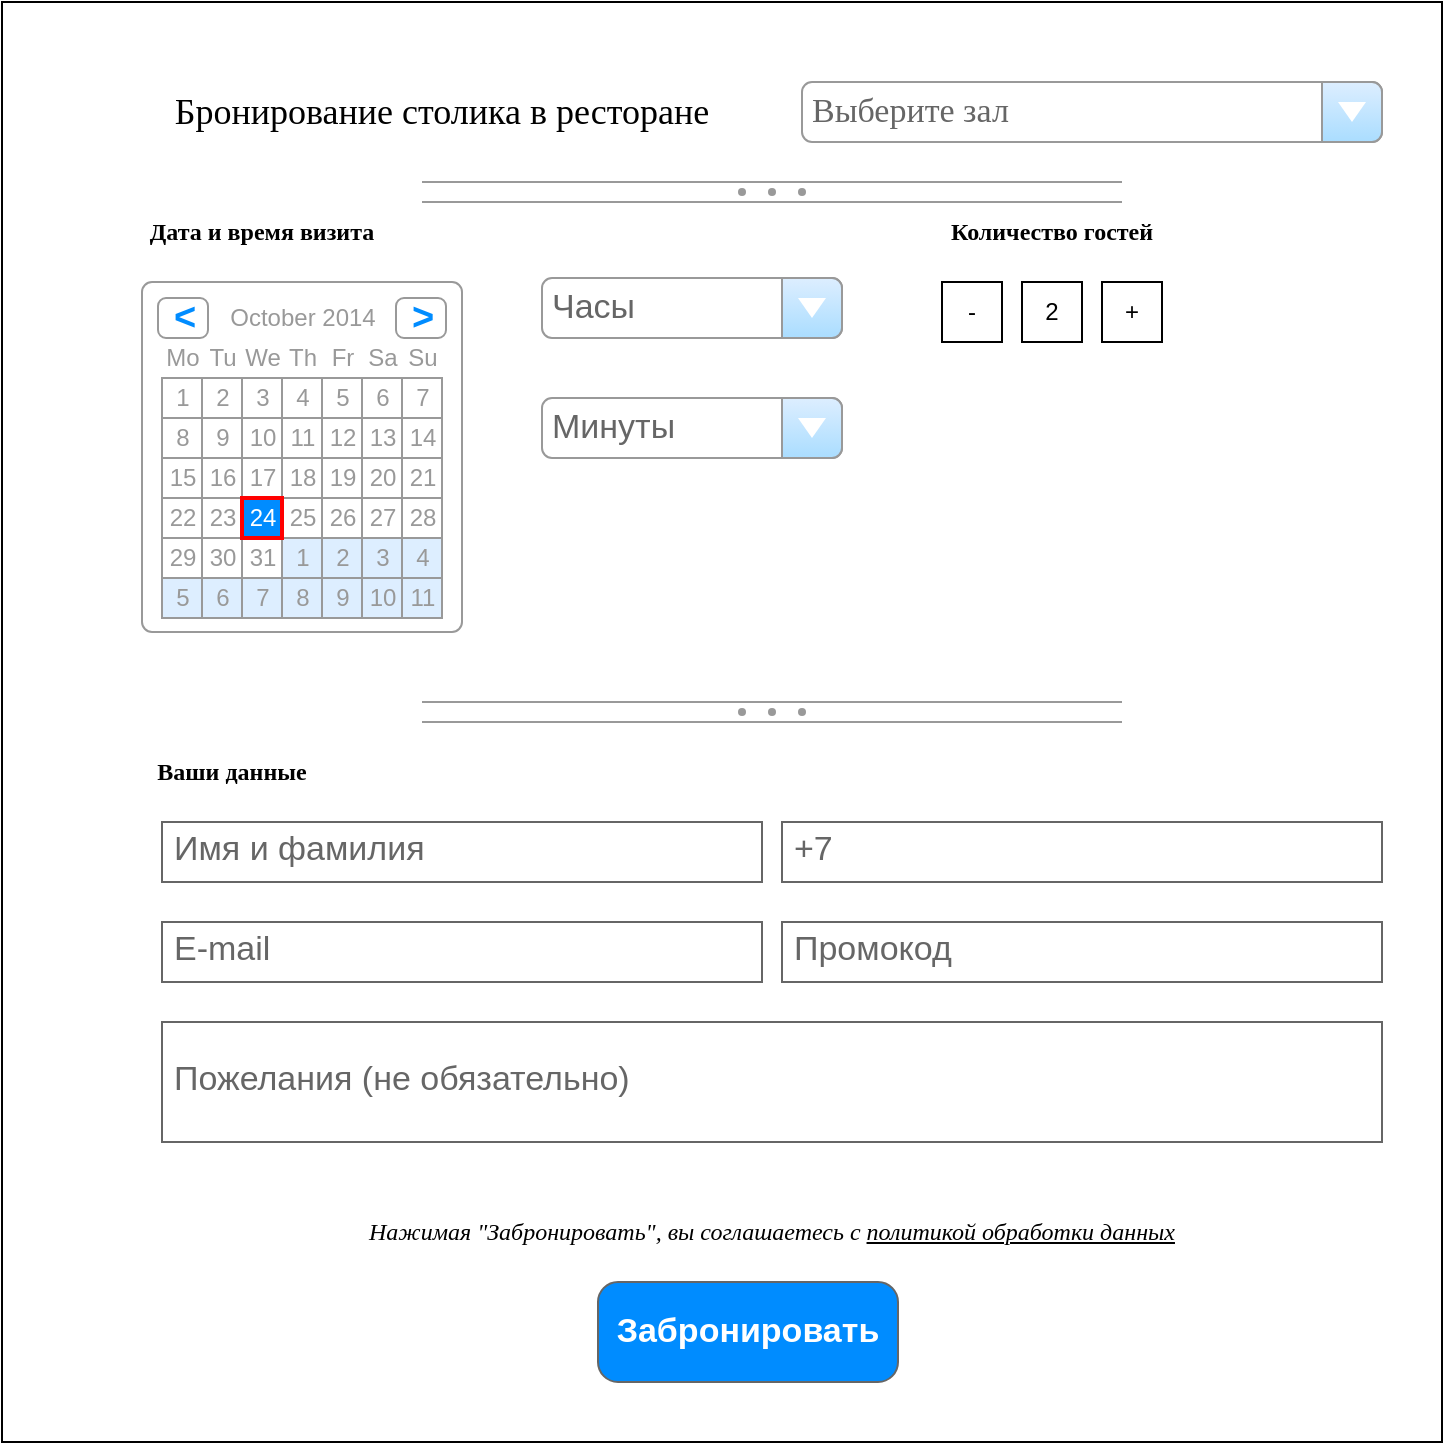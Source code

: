 <mxfile version="21.7.5" type="device">
  <diagram name="Page-1" id="f1b7ffb7-ca1e-a977-7cf5-a751b3c06c05">
    <mxGraphModel dx="1386" dy="759" grid="1" gridSize="10" guides="1" tooltips="1" connect="1" arrows="1" fold="1" page="1" pageScale="1" pageWidth="826" pageHeight="1169" background="none" math="0" shadow="0">
      <root>
        <mxCell id="0" />
        <mxCell id="1" parent="0" />
        <mxCell id="TLNoRaSJAuAxgg7zqvwj-75" value="" style="whiteSpace=wrap;html=1;aspect=fixed;" vertex="1" parent="1">
          <mxGeometry x="40" y="30" width="720" height="720" as="geometry" />
        </mxCell>
        <mxCell id="TLNoRaSJAuAxgg7zqvwj-76" value="&lt;font style=&quot;font-size: 18px;&quot; face=&quot;Comic Sans MS&quot;&gt;Бронирование столика в ресторане&lt;/font&gt;" style="text;html=1;strokeColor=none;fillColor=none;align=center;verticalAlign=middle;whiteSpace=wrap;rounded=0;" vertex="1" parent="1">
          <mxGeometry x="80" y="70" width="360" height="30" as="geometry" />
        </mxCell>
        <mxCell id="TLNoRaSJAuAxgg7zqvwj-77" value="&lt;font face=&quot;Comic Sans MS&quot;&gt;Выберите зал&lt;/font&gt;" style="strokeWidth=1;shadow=0;dashed=0;align=center;html=1;shape=mxgraph.mockup.forms.comboBox;strokeColor=#999999;fillColor=#ddeeff;align=left;fillColor2=#aaddff;mainText=;fontColor=#666666;fontSize=17;spacingLeft=3;" vertex="1" parent="1">
          <mxGeometry x="440" y="70" width="290" height="30" as="geometry" />
        </mxCell>
        <mxCell id="TLNoRaSJAuAxgg7zqvwj-82" value="&lt;font face=&quot;Comic Sans MS&quot;&gt;&lt;b&gt;Дата и время визита&lt;/b&gt;&lt;/font&gt;" style="text;html=1;strokeColor=none;fillColor=none;align=center;verticalAlign=middle;whiteSpace=wrap;rounded=0;" vertex="1" parent="1">
          <mxGeometry x="100" y="130" width="140" height="30" as="geometry" />
        </mxCell>
        <mxCell id="TLNoRaSJAuAxgg7zqvwj-84" value="" style="strokeWidth=1;shadow=0;dashed=0;align=center;html=1;shape=mxgraph.mockup.forms.rrect;rSize=5;strokeColor=#999999;fillColor=#ffffff;" vertex="1" parent="1">
          <mxGeometry x="110" y="170" width="160" height="175" as="geometry" />
        </mxCell>
        <mxCell id="TLNoRaSJAuAxgg7zqvwj-85" value="October 2014" style="strokeWidth=1;shadow=0;dashed=0;align=center;html=1;shape=mxgraph.mockup.forms.anchor;fontColor=#999999;" vertex="1" parent="TLNoRaSJAuAxgg7zqvwj-84">
          <mxGeometry x="30" y="8" width="100" height="20" as="geometry" />
        </mxCell>
        <mxCell id="TLNoRaSJAuAxgg7zqvwj-86" value="&lt;" style="strokeWidth=1;shadow=0;dashed=0;align=center;html=1;shape=mxgraph.mockup.forms.rrect;rSize=4;strokeColor=#999999;fontColor=#008cff;fontSize=19;fontStyle=1;" vertex="1" parent="TLNoRaSJAuAxgg7zqvwj-84">
          <mxGeometry x="8" y="8" width="25" height="20" as="geometry" />
        </mxCell>
        <mxCell id="TLNoRaSJAuAxgg7zqvwj-87" value="&gt;" style="strokeWidth=1;shadow=0;dashed=0;align=center;html=1;shape=mxgraph.mockup.forms.rrect;rSize=4;strokeColor=#999999;fontColor=#008cff;fontSize=19;fontStyle=1;" vertex="1" parent="TLNoRaSJAuAxgg7zqvwj-84">
          <mxGeometry x="127" y="8" width="25" height="20" as="geometry" />
        </mxCell>
        <mxCell id="TLNoRaSJAuAxgg7zqvwj-88" value="Mo" style="strokeWidth=1;shadow=0;dashed=0;align=center;html=1;shape=mxgraph.mockup.forms.anchor;fontColor=#999999;" vertex="1" parent="TLNoRaSJAuAxgg7zqvwj-84">
          <mxGeometry x="10" y="28" width="20" height="20" as="geometry" />
        </mxCell>
        <mxCell id="TLNoRaSJAuAxgg7zqvwj-89" value="Tu" style="strokeWidth=1;shadow=0;dashed=0;align=center;html=1;shape=mxgraph.mockup.forms.anchor;fontColor=#999999;" vertex="1" parent="TLNoRaSJAuAxgg7zqvwj-84">
          <mxGeometry x="30" y="28" width="20" height="20" as="geometry" />
        </mxCell>
        <mxCell id="TLNoRaSJAuAxgg7zqvwj-90" value="We" style="strokeWidth=1;shadow=0;dashed=0;align=center;html=1;shape=mxgraph.mockup.forms.anchor;fontColor=#999999;" vertex="1" parent="TLNoRaSJAuAxgg7zqvwj-84">
          <mxGeometry x="50" y="28" width="20" height="20" as="geometry" />
        </mxCell>
        <mxCell id="TLNoRaSJAuAxgg7zqvwj-91" value="Th" style="strokeWidth=1;shadow=0;dashed=0;align=center;html=1;shape=mxgraph.mockup.forms.anchor;fontColor=#999999;" vertex="1" parent="TLNoRaSJAuAxgg7zqvwj-84">
          <mxGeometry x="70" y="28" width="20" height="20" as="geometry" />
        </mxCell>
        <mxCell id="TLNoRaSJAuAxgg7zqvwj-92" value="Fr" style="strokeWidth=1;shadow=0;dashed=0;align=center;html=1;shape=mxgraph.mockup.forms.anchor;fontColor=#999999;" vertex="1" parent="TLNoRaSJAuAxgg7zqvwj-84">
          <mxGeometry x="90" y="28" width="20" height="20" as="geometry" />
        </mxCell>
        <mxCell id="TLNoRaSJAuAxgg7zqvwj-93" value="Sa" style="strokeWidth=1;shadow=0;dashed=0;align=center;html=1;shape=mxgraph.mockup.forms.anchor;fontColor=#999999;" vertex="1" parent="TLNoRaSJAuAxgg7zqvwj-84">
          <mxGeometry x="110" y="28" width="20" height="20" as="geometry" />
        </mxCell>
        <mxCell id="TLNoRaSJAuAxgg7zqvwj-94" value="Su" style="strokeWidth=1;shadow=0;dashed=0;align=center;html=1;shape=mxgraph.mockup.forms.anchor;fontColor=#999999;" vertex="1" parent="TLNoRaSJAuAxgg7zqvwj-84">
          <mxGeometry x="130" y="28" width="20" height="20" as="geometry" />
        </mxCell>
        <mxCell id="TLNoRaSJAuAxgg7zqvwj-95" value="1" style="strokeWidth=1;shadow=0;dashed=0;align=center;html=1;shape=mxgraph.mockup.forms.rrect;rSize=0;strokeColor=#999999;fontColor=#999999;" vertex="1" parent="TLNoRaSJAuAxgg7zqvwj-84">
          <mxGeometry x="10" y="48" width="20" height="20" as="geometry" />
        </mxCell>
        <mxCell id="TLNoRaSJAuAxgg7zqvwj-96" value="2" style="strokeWidth=1;shadow=0;dashed=0;align=center;html=1;shape=mxgraph.mockup.forms.rrect;rSize=0;strokeColor=#999999;fontColor=#999999;" vertex="1" parent="TLNoRaSJAuAxgg7zqvwj-84">
          <mxGeometry x="30" y="48" width="20" height="20" as="geometry" />
        </mxCell>
        <mxCell id="TLNoRaSJAuAxgg7zqvwj-97" value="3" style="strokeWidth=1;shadow=0;dashed=0;align=center;html=1;shape=mxgraph.mockup.forms.rrect;rSize=0;strokeColor=#999999;fontColor=#999999;" vertex="1" parent="TLNoRaSJAuAxgg7zqvwj-84">
          <mxGeometry x="50" y="48" width="20" height="20" as="geometry" />
        </mxCell>
        <mxCell id="TLNoRaSJAuAxgg7zqvwj-98" value="4" style="strokeWidth=1;shadow=0;dashed=0;align=center;html=1;shape=mxgraph.mockup.forms.rrect;rSize=0;strokeColor=#999999;fontColor=#999999;" vertex="1" parent="TLNoRaSJAuAxgg7zqvwj-84">
          <mxGeometry x="70" y="48" width="20" height="20" as="geometry" />
        </mxCell>
        <mxCell id="TLNoRaSJAuAxgg7zqvwj-99" value="5" style="strokeWidth=1;shadow=0;dashed=0;align=center;html=1;shape=mxgraph.mockup.forms.rrect;rSize=0;strokeColor=#999999;fontColor=#999999;" vertex="1" parent="TLNoRaSJAuAxgg7zqvwj-84">
          <mxGeometry x="90" y="48" width="20" height="20" as="geometry" />
        </mxCell>
        <mxCell id="TLNoRaSJAuAxgg7zqvwj-100" value="6" style="strokeWidth=1;shadow=0;dashed=0;align=center;html=1;shape=mxgraph.mockup.forms.rrect;rSize=0;strokeColor=#999999;fontColor=#999999;" vertex="1" parent="TLNoRaSJAuAxgg7zqvwj-84">
          <mxGeometry x="110" y="48" width="20" height="20" as="geometry" />
        </mxCell>
        <mxCell id="TLNoRaSJAuAxgg7zqvwj-101" value="7" style="strokeWidth=1;shadow=0;dashed=0;align=center;html=1;shape=mxgraph.mockup.forms.rrect;rSize=0;strokeColor=#999999;fontColor=#999999;" vertex="1" parent="TLNoRaSJAuAxgg7zqvwj-84">
          <mxGeometry x="130" y="48" width="20" height="20" as="geometry" />
        </mxCell>
        <mxCell id="TLNoRaSJAuAxgg7zqvwj-102" value="8" style="strokeWidth=1;shadow=0;dashed=0;align=center;html=1;shape=mxgraph.mockup.forms.rrect;rSize=0;strokeColor=#999999;fontColor=#999999;" vertex="1" parent="TLNoRaSJAuAxgg7zqvwj-84">
          <mxGeometry x="10" y="68" width="20" height="20" as="geometry" />
        </mxCell>
        <mxCell id="TLNoRaSJAuAxgg7zqvwj-103" value="9" style="strokeWidth=1;shadow=0;dashed=0;align=center;html=1;shape=mxgraph.mockup.forms.rrect;rSize=0;strokeColor=#999999;fontColor=#999999;" vertex="1" parent="TLNoRaSJAuAxgg7zqvwj-84">
          <mxGeometry x="30" y="68" width="20" height="20" as="geometry" />
        </mxCell>
        <mxCell id="TLNoRaSJAuAxgg7zqvwj-104" value="10" style="strokeWidth=1;shadow=0;dashed=0;align=center;html=1;shape=mxgraph.mockup.forms.rrect;rSize=0;strokeColor=#999999;fontColor=#999999;" vertex="1" parent="TLNoRaSJAuAxgg7zqvwj-84">
          <mxGeometry x="50" y="68" width="20" height="20" as="geometry" />
        </mxCell>
        <mxCell id="TLNoRaSJAuAxgg7zqvwj-105" value="11" style="strokeWidth=1;shadow=0;dashed=0;align=center;html=1;shape=mxgraph.mockup.forms.rrect;rSize=0;strokeColor=#999999;fontColor=#999999;" vertex="1" parent="TLNoRaSJAuAxgg7zqvwj-84">
          <mxGeometry x="70" y="68" width="20" height="20" as="geometry" />
        </mxCell>
        <mxCell id="TLNoRaSJAuAxgg7zqvwj-106" value="12" style="strokeWidth=1;shadow=0;dashed=0;align=center;html=1;shape=mxgraph.mockup.forms.rrect;rSize=0;strokeColor=#999999;fontColor=#999999;" vertex="1" parent="TLNoRaSJAuAxgg7zqvwj-84">
          <mxGeometry x="90" y="68" width="20" height="20" as="geometry" />
        </mxCell>
        <mxCell id="TLNoRaSJAuAxgg7zqvwj-107" value="13" style="strokeWidth=1;shadow=0;dashed=0;align=center;html=1;shape=mxgraph.mockup.forms.rrect;rSize=0;strokeColor=#999999;fontColor=#999999;" vertex="1" parent="TLNoRaSJAuAxgg7zqvwj-84">
          <mxGeometry x="110" y="68" width="20" height="20" as="geometry" />
        </mxCell>
        <mxCell id="TLNoRaSJAuAxgg7zqvwj-108" value="14" style="strokeWidth=1;shadow=0;dashed=0;align=center;html=1;shape=mxgraph.mockup.forms.rrect;rSize=0;strokeColor=#999999;fontColor=#999999;" vertex="1" parent="TLNoRaSJAuAxgg7zqvwj-84">
          <mxGeometry x="130" y="68" width="20" height="20" as="geometry" />
        </mxCell>
        <mxCell id="TLNoRaSJAuAxgg7zqvwj-109" value="15" style="strokeWidth=1;shadow=0;dashed=0;align=center;html=1;shape=mxgraph.mockup.forms.rrect;rSize=0;strokeColor=#999999;fontColor=#999999;" vertex="1" parent="TLNoRaSJAuAxgg7zqvwj-84">
          <mxGeometry x="10" y="88" width="20" height="20" as="geometry" />
        </mxCell>
        <mxCell id="TLNoRaSJAuAxgg7zqvwj-110" value="16" style="strokeWidth=1;shadow=0;dashed=0;align=center;html=1;shape=mxgraph.mockup.forms.rrect;rSize=0;strokeColor=#999999;fontColor=#999999;" vertex="1" parent="TLNoRaSJAuAxgg7zqvwj-84">
          <mxGeometry x="30" y="88" width="20" height="20" as="geometry" />
        </mxCell>
        <mxCell id="TLNoRaSJAuAxgg7zqvwj-111" value="17" style="strokeWidth=1;shadow=0;dashed=0;align=center;html=1;shape=mxgraph.mockup.forms.rrect;rSize=0;strokeColor=#999999;fontColor=#999999;" vertex="1" parent="TLNoRaSJAuAxgg7zqvwj-84">
          <mxGeometry x="50" y="88" width="20" height="20" as="geometry" />
        </mxCell>
        <mxCell id="TLNoRaSJAuAxgg7zqvwj-112" value="18" style="strokeWidth=1;shadow=0;dashed=0;align=center;html=1;shape=mxgraph.mockup.forms.rrect;rSize=0;strokeColor=#999999;fontColor=#999999;" vertex="1" parent="TLNoRaSJAuAxgg7zqvwj-84">
          <mxGeometry x="70" y="88" width="20" height="20" as="geometry" />
        </mxCell>
        <mxCell id="TLNoRaSJAuAxgg7zqvwj-113" value="19" style="strokeWidth=1;shadow=0;dashed=0;align=center;html=1;shape=mxgraph.mockup.forms.rrect;rSize=0;strokeColor=#999999;fontColor=#999999;" vertex="1" parent="TLNoRaSJAuAxgg7zqvwj-84">
          <mxGeometry x="90" y="88" width="20" height="20" as="geometry" />
        </mxCell>
        <mxCell id="TLNoRaSJAuAxgg7zqvwj-114" value="20" style="strokeWidth=1;shadow=0;dashed=0;align=center;html=1;shape=mxgraph.mockup.forms.rrect;rSize=0;strokeColor=#999999;fontColor=#999999;" vertex="1" parent="TLNoRaSJAuAxgg7zqvwj-84">
          <mxGeometry x="110" y="88" width="20" height="20" as="geometry" />
        </mxCell>
        <mxCell id="TLNoRaSJAuAxgg7zqvwj-115" value="21" style="strokeWidth=1;shadow=0;dashed=0;align=center;html=1;shape=mxgraph.mockup.forms.rrect;rSize=0;strokeColor=#999999;fontColor=#999999;" vertex="1" parent="TLNoRaSJAuAxgg7zqvwj-84">
          <mxGeometry x="130" y="88" width="20" height="20" as="geometry" />
        </mxCell>
        <mxCell id="TLNoRaSJAuAxgg7zqvwj-116" value="22" style="strokeWidth=1;shadow=0;dashed=0;align=center;html=1;shape=mxgraph.mockup.forms.rrect;rSize=0;strokeColor=#999999;fontColor=#999999;" vertex="1" parent="TLNoRaSJAuAxgg7zqvwj-84">
          <mxGeometry x="10" y="108" width="20" height="20" as="geometry" />
        </mxCell>
        <mxCell id="TLNoRaSJAuAxgg7zqvwj-117" value="23" style="strokeWidth=1;shadow=0;dashed=0;align=center;html=1;shape=mxgraph.mockup.forms.rrect;rSize=0;strokeColor=#999999;fontColor=#999999;" vertex="1" parent="TLNoRaSJAuAxgg7zqvwj-84">
          <mxGeometry x="30" y="108" width="20" height="20" as="geometry" />
        </mxCell>
        <mxCell id="TLNoRaSJAuAxgg7zqvwj-118" value="25" style="strokeWidth=1;shadow=0;dashed=0;align=center;html=1;shape=mxgraph.mockup.forms.rrect;rSize=0;strokeColor=#999999;fontColor=#999999;" vertex="1" parent="TLNoRaSJAuAxgg7zqvwj-84">
          <mxGeometry x="70" y="108" width="20" height="20" as="geometry" />
        </mxCell>
        <mxCell id="TLNoRaSJAuAxgg7zqvwj-119" value="26" style="strokeWidth=1;shadow=0;dashed=0;align=center;html=1;shape=mxgraph.mockup.forms.rrect;rSize=0;strokeColor=#999999;fontColor=#999999;" vertex="1" parent="TLNoRaSJAuAxgg7zqvwj-84">
          <mxGeometry x="90" y="108" width="20" height="20" as="geometry" />
        </mxCell>
        <mxCell id="TLNoRaSJAuAxgg7zqvwj-120" value="27" style="strokeWidth=1;shadow=0;dashed=0;align=center;html=1;shape=mxgraph.mockup.forms.rrect;rSize=0;strokeColor=#999999;fontColor=#999999;" vertex="1" parent="TLNoRaSJAuAxgg7zqvwj-84">
          <mxGeometry x="110" y="108" width="20" height="20" as="geometry" />
        </mxCell>
        <mxCell id="TLNoRaSJAuAxgg7zqvwj-121" value="28" style="strokeWidth=1;shadow=0;dashed=0;align=center;html=1;shape=mxgraph.mockup.forms.rrect;rSize=0;strokeColor=#999999;fontColor=#999999;" vertex="1" parent="TLNoRaSJAuAxgg7zqvwj-84">
          <mxGeometry x="130" y="108" width="20" height="20" as="geometry" />
        </mxCell>
        <mxCell id="TLNoRaSJAuAxgg7zqvwj-122" value="29" style="strokeWidth=1;shadow=0;dashed=0;align=center;html=1;shape=mxgraph.mockup.forms.rrect;rSize=0;strokeColor=#999999;fontColor=#999999;" vertex="1" parent="TLNoRaSJAuAxgg7zqvwj-84">
          <mxGeometry x="10" y="128" width="20" height="20" as="geometry" />
        </mxCell>
        <mxCell id="TLNoRaSJAuAxgg7zqvwj-123" value="30" style="strokeWidth=1;shadow=0;dashed=0;align=center;html=1;shape=mxgraph.mockup.forms.rrect;rSize=0;strokeColor=#999999;fontColor=#999999;" vertex="1" parent="TLNoRaSJAuAxgg7zqvwj-84">
          <mxGeometry x="30" y="128" width="20" height="20" as="geometry" />
        </mxCell>
        <mxCell id="TLNoRaSJAuAxgg7zqvwj-124" value="31" style="strokeWidth=1;shadow=0;dashed=0;align=center;html=1;shape=mxgraph.mockup.forms.rrect;rSize=0;strokeColor=#999999;fontColor=#999999;" vertex="1" parent="TLNoRaSJAuAxgg7zqvwj-84">
          <mxGeometry x="50" y="128" width="20" height="20" as="geometry" />
        </mxCell>
        <mxCell id="TLNoRaSJAuAxgg7zqvwj-125" value="1" style="strokeWidth=1;shadow=0;dashed=0;align=center;html=1;shape=mxgraph.mockup.forms.rrect;rSize=0;strokeColor=#999999;fontColor=#999999;fillColor=#ddeeff;" vertex="1" parent="TLNoRaSJAuAxgg7zqvwj-84">
          <mxGeometry x="70" y="128" width="20" height="20" as="geometry" />
        </mxCell>
        <mxCell id="TLNoRaSJAuAxgg7zqvwj-126" value="2" style="strokeWidth=1;shadow=0;dashed=0;align=center;html=1;shape=mxgraph.mockup.forms.rrect;rSize=0;strokeColor=#999999;fontColor=#999999;fillColor=#ddeeff;" vertex="1" parent="TLNoRaSJAuAxgg7zqvwj-84">
          <mxGeometry x="90" y="128" width="20" height="20" as="geometry" />
        </mxCell>
        <mxCell id="TLNoRaSJAuAxgg7zqvwj-127" value="3" style="strokeWidth=1;shadow=0;dashed=0;align=center;html=1;shape=mxgraph.mockup.forms.rrect;rSize=0;strokeColor=#999999;fontColor=#999999;fillColor=#ddeeff;" vertex="1" parent="TLNoRaSJAuAxgg7zqvwj-84">
          <mxGeometry x="110" y="128" width="20" height="20" as="geometry" />
        </mxCell>
        <mxCell id="TLNoRaSJAuAxgg7zqvwj-128" value="4" style="strokeWidth=1;shadow=0;dashed=0;align=center;html=1;shape=mxgraph.mockup.forms.rrect;rSize=0;strokeColor=#999999;fontColor=#999999;fillColor=#ddeeff;" vertex="1" parent="TLNoRaSJAuAxgg7zqvwj-84">
          <mxGeometry x="130" y="128" width="20" height="20" as="geometry" />
        </mxCell>
        <mxCell id="TLNoRaSJAuAxgg7zqvwj-129" value="5" style="strokeWidth=1;shadow=0;dashed=0;align=center;html=1;shape=mxgraph.mockup.forms.rrect;rSize=0;strokeColor=#999999;fontColor=#999999;fillColor=#ddeeff;" vertex="1" parent="TLNoRaSJAuAxgg7zqvwj-84">
          <mxGeometry x="10" y="148" width="20" height="20" as="geometry" />
        </mxCell>
        <mxCell id="TLNoRaSJAuAxgg7zqvwj-130" value="6" style="strokeWidth=1;shadow=0;dashed=0;align=center;html=1;shape=mxgraph.mockup.forms.rrect;rSize=0;strokeColor=#999999;fontColor=#999999;fillColor=#ddeeff;" vertex="1" parent="TLNoRaSJAuAxgg7zqvwj-84">
          <mxGeometry x="30" y="148" width="20" height="20" as="geometry" />
        </mxCell>
        <mxCell id="TLNoRaSJAuAxgg7zqvwj-131" value="7" style="strokeWidth=1;shadow=0;dashed=0;align=center;html=1;shape=mxgraph.mockup.forms.rrect;rSize=0;strokeColor=#999999;fontColor=#999999;fillColor=#ddeeff;" vertex="1" parent="TLNoRaSJAuAxgg7zqvwj-84">
          <mxGeometry x="50" y="148" width="20" height="20" as="geometry" />
        </mxCell>
        <mxCell id="TLNoRaSJAuAxgg7zqvwj-132" value="8" style="strokeWidth=1;shadow=0;dashed=0;align=center;html=1;shape=mxgraph.mockup.forms.rrect;rSize=0;strokeColor=#999999;fontColor=#999999;fillColor=#ddeeff;" vertex="1" parent="TLNoRaSJAuAxgg7zqvwj-84">
          <mxGeometry x="70" y="148" width="20" height="20" as="geometry" />
        </mxCell>
        <mxCell id="TLNoRaSJAuAxgg7zqvwj-133" value="9" style="strokeWidth=1;shadow=0;dashed=0;align=center;html=1;shape=mxgraph.mockup.forms.rrect;rSize=0;strokeColor=#999999;fontColor=#999999;fillColor=#ddeeff;" vertex="1" parent="TLNoRaSJAuAxgg7zqvwj-84">
          <mxGeometry x="90" y="148" width="20" height="20" as="geometry" />
        </mxCell>
        <mxCell id="TLNoRaSJAuAxgg7zqvwj-134" value="10" style="strokeWidth=1;shadow=0;dashed=0;align=center;html=1;shape=mxgraph.mockup.forms.rrect;rSize=0;strokeColor=#999999;fontColor=#999999;fillColor=#ddeeff;" vertex="1" parent="TLNoRaSJAuAxgg7zqvwj-84">
          <mxGeometry x="110" y="148" width="20" height="20" as="geometry" />
        </mxCell>
        <mxCell id="TLNoRaSJAuAxgg7zqvwj-135" value="11" style="strokeWidth=1;shadow=0;dashed=0;align=center;html=1;shape=mxgraph.mockup.forms.rrect;rSize=0;strokeColor=#999999;fontColor=#999999;fillColor=#ddeeff;" vertex="1" parent="TLNoRaSJAuAxgg7zqvwj-84">
          <mxGeometry x="130" y="148" width="20" height="20" as="geometry" />
        </mxCell>
        <mxCell id="TLNoRaSJAuAxgg7zqvwj-136" value="24" style="strokeWidth=1;shadow=0;dashed=0;align=center;html=1;shape=mxgraph.mockup.forms.rrect;rSize=0;strokeColor=#ff0000;fontColor=#ffffff;strokeWidth=2;fillColor=#008cff;" vertex="1" parent="TLNoRaSJAuAxgg7zqvwj-84">
          <mxGeometry x="50" y="108" width="20" height="20" as="geometry" />
        </mxCell>
        <mxCell id="TLNoRaSJAuAxgg7zqvwj-137" value="Часы" style="strokeWidth=1;shadow=0;dashed=0;align=center;html=1;shape=mxgraph.mockup.forms.comboBox;strokeColor=#999999;fillColor=#ddeeff;align=left;fillColor2=#aaddff;mainText=;fontColor=#666666;fontSize=17;spacingLeft=3;" vertex="1" parent="1">
          <mxGeometry x="310" y="168" width="150" height="30" as="geometry" />
        </mxCell>
        <mxCell id="TLNoRaSJAuAxgg7zqvwj-138" value="Минуты" style="strokeWidth=1;shadow=0;dashed=0;align=center;html=1;shape=mxgraph.mockup.forms.comboBox;strokeColor=#999999;fillColor=#ddeeff;align=left;fillColor2=#aaddff;mainText=;fontColor=#666666;fontSize=17;spacingLeft=3;" vertex="1" parent="1">
          <mxGeometry x="310" y="228" width="150" height="30" as="geometry" />
        </mxCell>
        <mxCell id="TLNoRaSJAuAxgg7zqvwj-140" value="&lt;font face=&quot;Comic Sans MS&quot;&gt;&lt;b&gt;Количество гостей&lt;/b&gt;&lt;/font&gt;" style="text;html=1;strokeColor=none;fillColor=none;align=center;verticalAlign=middle;whiteSpace=wrap;rounded=0;" vertex="1" parent="1">
          <mxGeometry x="500" y="130" width="130" height="30" as="geometry" />
        </mxCell>
        <mxCell id="TLNoRaSJAuAxgg7zqvwj-141" value="-" style="whiteSpace=wrap;html=1;aspect=fixed;" vertex="1" parent="1">
          <mxGeometry x="510" y="170" width="30" height="30" as="geometry" />
        </mxCell>
        <mxCell id="TLNoRaSJAuAxgg7zqvwj-142" value="+" style="whiteSpace=wrap;html=1;aspect=fixed;" vertex="1" parent="1">
          <mxGeometry x="590" y="170" width="30" height="30" as="geometry" />
        </mxCell>
        <mxCell id="TLNoRaSJAuAxgg7zqvwj-143" value="2" style="whiteSpace=wrap;html=1;aspect=fixed;" vertex="1" parent="1">
          <mxGeometry x="550" y="170" width="30" height="30" as="geometry" />
        </mxCell>
        <mxCell id="TLNoRaSJAuAxgg7zqvwj-144" value="" style="verticalLabelPosition=bottom;shadow=0;dashed=0;align=center;html=1;verticalAlign=top;strokeWidth=1;shape=mxgraph.mockup.forms.splitter;strokeColor=#999999;" vertex="1" parent="1">
          <mxGeometry x="250" y="120" width="350" height="10" as="geometry" />
        </mxCell>
        <mxCell id="TLNoRaSJAuAxgg7zqvwj-145" value="" style="verticalLabelPosition=bottom;shadow=0;dashed=0;align=center;html=1;verticalAlign=top;strokeWidth=1;shape=mxgraph.mockup.forms.splitter;strokeColor=#999999;" vertex="1" parent="1">
          <mxGeometry x="250" y="380" width="350" height="10" as="geometry" />
        </mxCell>
        <mxCell id="TLNoRaSJAuAxgg7zqvwj-146" value="&lt;font face=&quot;Comic Sans MS&quot;&gt;&lt;b&gt;Ваши данные&lt;/b&gt;&lt;/font&gt;" style="text;html=1;strokeColor=none;fillColor=none;align=center;verticalAlign=middle;whiteSpace=wrap;rounded=0;" vertex="1" parent="1">
          <mxGeometry x="100" y="400" width="110" height="30" as="geometry" />
        </mxCell>
        <mxCell id="TLNoRaSJAuAxgg7zqvwj-147" value="Имя и фамилия" style="strokeWidth=1;shadow=0;dashed=0;align=center;html=1;shape=mxgraph.mockup.text.textBox;fontColor=#666666;align=left;fontSize=17;spacingLeft=4;spacingTop=-3;whiteSpace=wrap;strokeColor=#666666;mainText=" vertex="1" parent="1">
          <mxGeometry x="120" y="440" width="300" height="30" as="geometry" />
        </mxCell>
        <mxCell id="TLNoRaSJAuAxgg7zqvwj-148" value="+7" style="strokeWidth=1;shadow=0;dashed=0;align=center;html=1;shape=mxgraph.mockup.text.textBox;fontColor=#666666;align=left;fontSize=17;spacingLeft=4;spacingTop=-3;whiteSpace=wrap;strokeColor=#666666;mainText=" vertex="1" parent="1">
          <mxGeometry x="430" y="440" width="300" height="30" as="geometry" />
        </mxCell>
        <mxCell id="TLNoRaSJAuAxgg7zqvwj-149" value="E-mail" style="strokeWidth=1;shadow=0;dashed=0;align=center;html=1;shape=mxgraph.mockup.text.textBox;fontColor=#666666;align=left;fontSize=17;spacingLeft=4;spacingTop=-3;whiteSpace=wrap;strokeColor=#666666;mainText=" vertex="1" parent="1">
          <mxGeometry x="120" y="490" width="300" height="30" as="geometry" />
        </mxCell>
        <mxCell id="TLNoRaSJAuAxgg7zqvwj-150" value="Промокод" style="strokeWidth=1;shadow=0;dashed=0;align=center;html=1;shape=mxgraph.mockup.text.textBox;fontColor=#666666;align=left;fontSize=17;spacingLeft=4;spacingTop=-3;whiteSpace=wrap;strokeColor=#666666;mainText=" vertex="1" parent="1">
          <mxGeometry x="430" y="490" width="300" height="30" as="geometry" />
        </mxCell>
        <mxCell id="TLNoRaSJAuAxgg7zqvwj-151" value="Пожелания (не обязательно)" style="strokeWidth=1;shadow=0;dashed=0;align=center;html=1;shape=mxgraph.mockup.text.textBox;fontColor=#666666;align=left;fontSize=17;spacingLeft=4;spacingTop=-3;whiteSpace=wrap;strokeColor=#666666;mainText=" vertex="1" parent="1">
          <mxGeometry x="120" y="540" width="610" height="60" as="geometry" />
        </mxCell>
        <mxCell id="TLNoRaSJAuAxgg7zqvwj-152" value="&lt;font face=&quot;Comic Sans MS&quot;&gt;&lt;i&gt;Нажимая &quot;Забронировать&quot;, вы соглашаетесь с &lt;u&gt;политикой обработки данных&lt;/u&gt;&lt;/i&gt;&lt;/font&gt;" style="text;html=1;strokeColor=none;fillColor=none;align=center;verticalAlign=middle;whiteSpace=wrap;rounded=0;" vertex="1" parent="1">
          <mxGeometry x="120" y="630" width="610" height="30" as="geometry" />
        </mxCell>
        <mxCell id="TLNoRaSJAuAxgg7zqvwj-153" value="Забронировать" style="strokeWidth=1;shadow=0;dashed=0;align=center;html=1;shape=mxgraph.mockup.buttons.button;strokeColor=#666666;fontColor=#ffffff;mainText=;buttonStyle=round;fontSize=17;fontStyle=1;fillColor=#008cff;whiteSpace=wrap;" vertex="1" parent="1">
          <mxGeometry x="338" y="670" width="150" height="50" as="geometry" />
        </mxCell>
      </root>
    </mxGraphModel>
  </diagram>
</mxfile>
